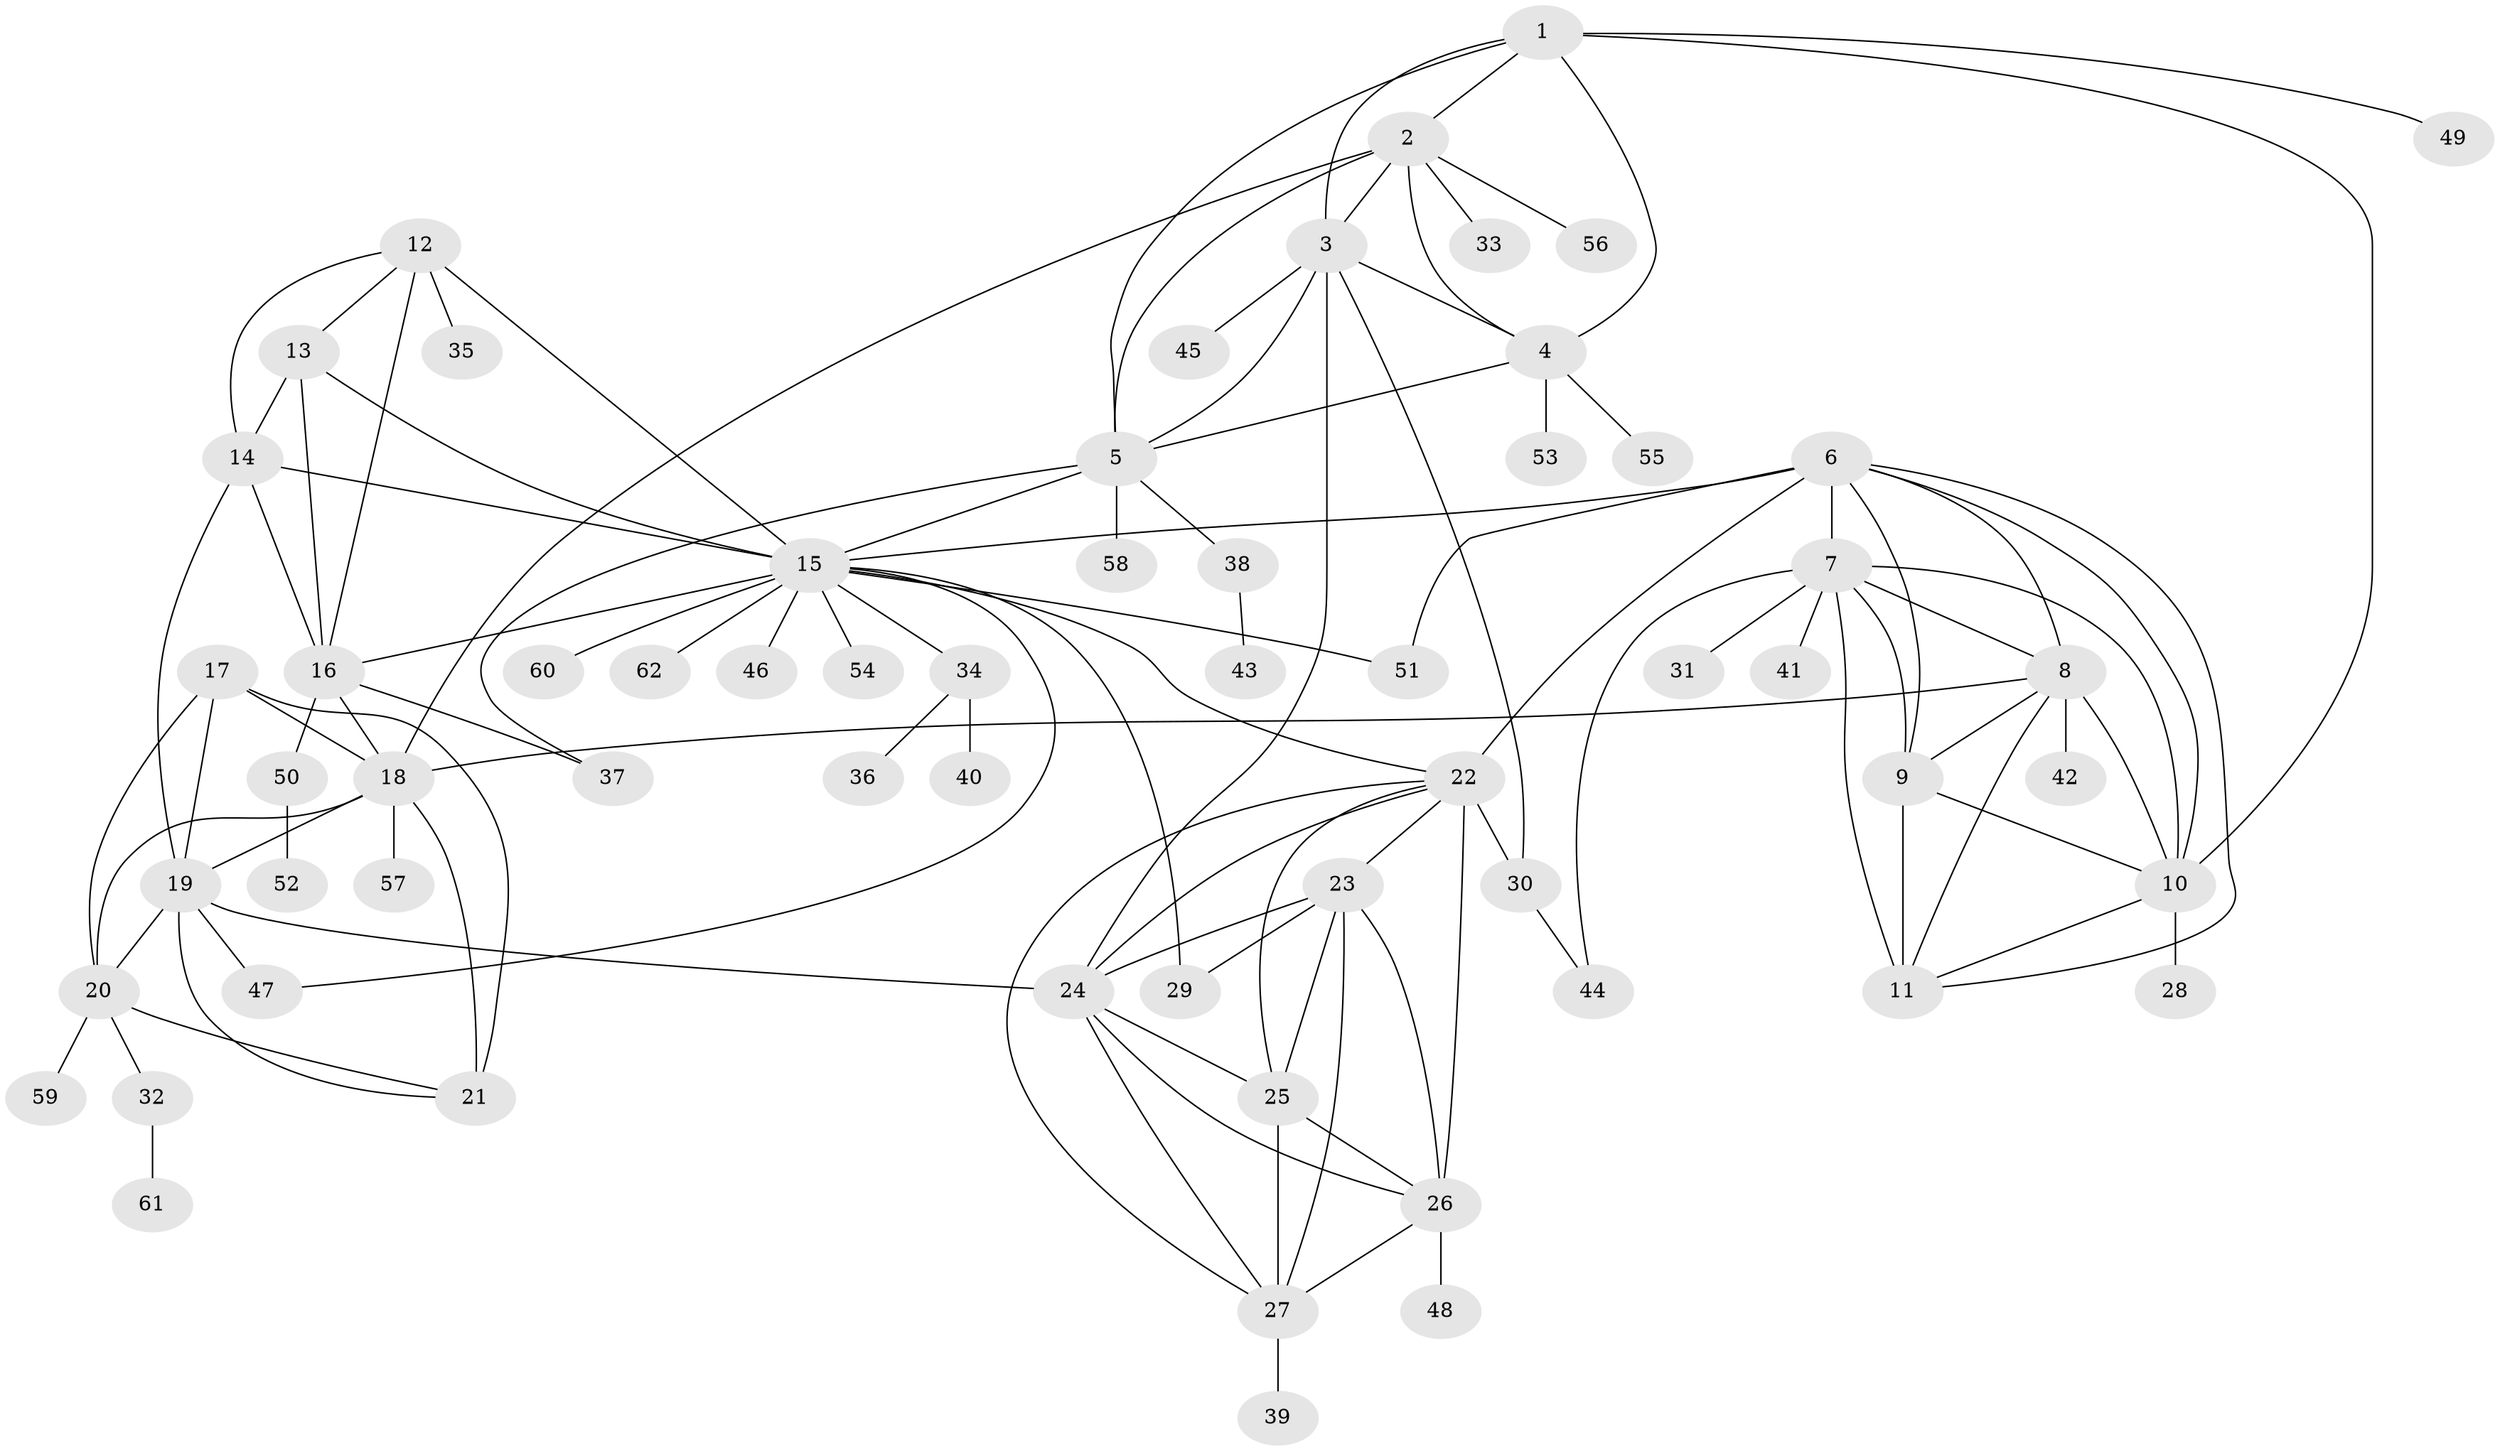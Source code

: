 // original degree distribution, {9: 0.04032258064516129, 8: 0.07258064516129033, 5: 0.04838709677419355, 10: 0.04032258064516129, 17: 0.008064516129032258, 13: 0.008064516129032258, 6: 0.016129032258064516, 14: 0.008064516129032258, 1: 0.6048387096774194, 2: 0.11290322580645161, 3: 0.03225806451612903, 4: 0.008064516129032258}
// Generated by graph-tools (version 1.1) at 2025/37/03/09/25 02:37:18]
// undirected, 62 vertices, 112 edges
graph export_dot {
graph [start="1"]
  node [color=gray90,style=filled];
  1;
  2;
  3;
  4;
  5;
  6;
  7;
  8;
  9;
  10;
  11;
  12;
  13;
  14;
  15;
  16;
  17;
  18;
  19;
  20;
  21;
  22;
  23;
  24;
  25;
  26;
  27;
  28;
  29;
  30;
  31;
  32;
  33;
  34;
  35;
  36;
  37;
  38;
  39;
  40;
  41;
  42;
  43;
  44;
  45;
  46;
  47;
  48;
  49;
  50;
  51;
  52;
  53;
  54;
  55;
  56;
  57;
  58;
  59;
  60;
  61;
  62;
  1 -- 2 [weight=1.0];
  1 -- 3 [weight=2.0];
  1 -- 4 [weight=1.0];
  1 -- 5 [weight=1.0];
  1 -- 10 [weight=1.0];
  1 -- 49 [weight=2.0];
  2 -- 3 [weight=2.0];
  2 -- 4 [weight=1.0];
  2 -- 5 [weight=1.0];
  2 -- 18 [weight=1.0];
  2 -- 33 [weight=1.0];
  2 -- 56 [weight=1.0];
  3 -- 4 [weight=2.0];
  3 -- 5 [weight=2.0];
  3 -- 24 [weight=1.0];
  3 -- 30 [weight=1.0];
  3 -- 45 [weight=1.0];
  4 -- 5 [weight=1.0];
  4 -- 53 [weight=1.0];
  4 -- 55 [weight=1.0];
  5 -- 15 [weight=1.0];
  5 -- 37 [weight=1.0];
  5 -- 38 [weight=1.0];
  5 -- 58 [weight=1.0];
  6 -- 7 [weight=1.0];
  6 -- 8 [weight=1.0];
  6 -- 9 [weight=1.0];
  6 -- 10 [weight=1.0];
  6 -- 11 [weight=1.0];
  6 -- 15 [weight=1.0];
  6 -- 22 [weight=1.0];
  6 -- 51 [weight=2.0];
  7 -- 8 [weight=1.0];
  7 -- 9 [weight=1.0];
  7 -- 10 [weight=1.0];
  7 -- 11 [weight=1.0];
  7 -- 31 [weight=2.0];
  7 -- 41 [weight=1.0];
  7 -- 44 [weight=1.0];
  8 -- 9 [weight=1.0];
  8 -- 10 [weight=1.0];
  8 -- 11 [weight=1.0];
  8 -- 18 [weight=1.0];
  8 -- 42 [weight=2.0];
  9 -- 10 [weight=1.0];
  9 -- 11 [weight=3.0];
  10 -- 11 [weight=1.0];
  10 -- 28 [weight=1.0];
  12 -- 13 [weight=1.0];
  12 -- 14 [weight=2.0];
  12 -- 15 [weight=1.0];
  12 -- 16 [weight=1.0];
  12 -- 35 [weight=3.0];
  13 -- 14 [weight=4.0];
  13 -- 15 [weight=1.0];
  13 -- 16 [weight=1.0];
  14 -- 15 [weight=2.0];
  14 -- 16 [weight=2.0];
  14 -- 19 [weight=1.0];
  15 -- 16 [weight=1.0];
  15 -- 22 [weight=1.0];
  15 -- 29 [weight=1.0];
  15 -- 34 [weight=1.0];
  15 -- 46 [weight=1.0];
  15 -- 47 [weight=1.0];
  15 -- 51 [weight=1.0];
  15 -- 54 [weight=1.0];
  15 -- 60 [weight=1.0];
  15 -- 62 [weight=1.0];
  16 -- 18 [weight=1.0];
  16 -- 37 [weight=5.0];
  16 -- 50 [weight=1.0];
  17 -- 18 [weight=2.0];
  17 -- 19 [weight=2.0];
  17 -- 20 [weight=2.0];
  17 -- 21 [weight=2.0];
  18 -- 19 [weight=1.0];
  18 -- 20 [weight=1.0];
  18 -- 21 [weight=1.0];
  18 -- 57 [weight=1.0];
  19 -- 20 [weight=1.0];
  19 -- 21 [weight=1.0];
  19 -- 24 [weight=1.0];
  19 -- 47 [weight=2.0];
  20 -- 21 [weight=1.0];
  20 -- 32 [weight=1.0];
  20 -- 59 [weight=1.0];
  22 -- 23 [weight=1.0];
  22 -- 24 [weight=1.0];
  22 -- 25 [weight=1.0];
  22 -- 26 [weight=1.0];
  22 -- 27 [weight=1.0];
  22 -- 30 [weight=6.0];
  23 -- 24 [weight=1.0];
  23 -- 25 [weight=1.0];
  23 -- 26 [weight=1.0];
  23 -- 27 [weight=1.0];
  23 -- 29 [weight=3.0];
  24 -- 25 [weight=1.0];
  24 -- 26 [weight=1.0];
  24 -- 27 [weight=1.0];
  25 -- 26 [weight=1.0];
  25 -- 27 [weight=1.0];
  26 -- 27 [weight=1.0];
  26 -- 48 [weight=2.0];
  27 -- 39 [weight=2.0];
  30 -- 44 [weight=1.0];
  32 -- 61 [weight=1.0];
  34 -- 36 [weight=1.0];
  34 -- 40 [weight=1.0];
  38 -- 43 [weight=1.0];
  50 -- 52 [weight=1.0];
}
